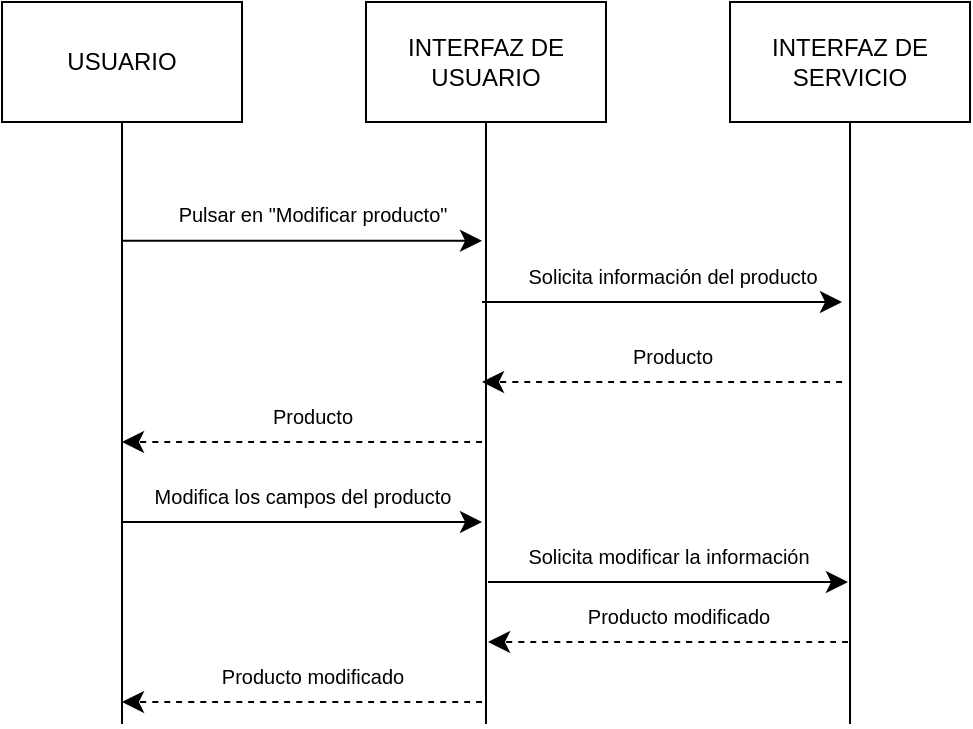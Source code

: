 <mxfile version="25.0.3">
  <diagram id="SjfkGviClR8BOT-9S4_E" name="Página-1">
    <mxGraphModel dx="1083" dy="791" grid="1" gridSize="10" guides="1" tooltips="1" connect="1" arrows="1" fold="1" page="0" pageScale="1" pageWidth="2339" pageHeight="3300" math="0" shadow="0">
      <root>
        <mxCell id="0" />
        <mxCell id="1" parent="0" />
        <mxCell id="HRm_fK4qUfykzisZ9i_X-1" style="edgeStyle=none;curved=1;rounded=0;orthogonalLoop=1;jettySize=auto;html=1;exitX=0.5;exitY=1;exitDx=0;exitDy=0;entryX=0.5;entryY=0;entryDx=0;entryDy=0;fontSize=12;startSize=8;endSize=8;endArrow=none;endFill=0;" edge="1" parent="1" source="HRm_fK4qUfykzisZ9i_X-2">
          <mxGeometry relative="1" as="geometry">
            <mxPoint x="-170" y="281" as="targetPoint" />
          </mxGeometry>
        </mxCell>
        <mxCell id="HRm_fK4qUfykzisZ9i_X-2" value="USUARIO" style="rounded=0;whiteSpace=wrap;html=1;" vertex="1" parent="1">
          <mxGeometry x="-230" y="-80" width="120" height="60" as="geometry" />
        </mxCell>
        <mxCell id="HRm_fK4qUfykzisZ9i_X-3" style="edgeStyle=none;curved=1;rounded=0;orthogonalLoop=1;jettySize=auto;html=1;exitX=0.5;exitY=1;exitDx=0;exitDy=0;entryX=0.5;entryY=0;entryDx=0;entryDy=0;fontSize=12;startSize=8;endSize=8;endArrow=none;endFill=0;" edge="1" parent="1" source="HRm_fK4qUfykzisZ9i_X-4">
          <mxGeometry relative="1" as="geometry">
            <mxPoint x="12" y="281" as="targetPoint" />
          </mxGeometry>
        </mxCell>
        <mxCell id="HRm_fK4qUfykzisZ9i_X-4" value="INTERFAZ DE USUARIO" style="rounded=0;whiteSpace=wrap;html=1;" vertex="1" parent="1">
          <mxGeometry x="-48" y="-80" width="120" height="60" as="geometry" />
        </mxCell>
        <mxCell id="HRm_fK4qUfykzisZ9i_X-5" style="edgeStyle=none;curved=1;rounded=0;orthogonalLoop=1;jettySize=auto;html=1;exitX=0.5;exitY=1;exitDx=0;exitDy=0;entryX=0.5;entryY=0;entryDx=0;entryDy=0;fontSize=12;startSize=8;endSize=8;endArrow=none;endFill=0;" edge="1" parent="1" source="HRm_fK4qUfykzisZ9i_X-6">
          <mxGeometry relative="1" as="geometry">
            <mxPoint x="194" y="281" as="targetPoint" />
          </mxGeometry>
        </mxCell>
        <mxCell id="HRm_fK4qUfykzisZ9i_X-6" value="INTERFAZ DE SERVICIO" style="rounded=0;whiteSpace=wrap;html=1;" vertex="1" parent="1">
          <mxGeometry x="134" y="-80" width="120" height="60" as="geometry" />
        </mxCell>
        <mxCell id="HRm_fK4qUfykzisZ9i_X-9" value="" style="endArrow=classic;html=1;rounded=0;fontSize=12;startSize=8;endSize=8;curved=1;" edge="1" parent="1">
          <mxGeometry width="50" height="50" relative="1" as="geometry">
            <mxPoint x="10" y="70" as="sourcePoint" />
            <mxPoint x="190" y="70" as="targetPoint" />
          </mxGeometry>
        </mxCell>
        <mxCell id="HRm_fK4qUfykzisZ9i_X-10" value="&lt;font style=&quot;font-size: 10px;&quot;&gt;Solicita información del producto&lt;/font&gt;" style="text;html=1;align=center;verticalAlign=middle;resizable=0;points=[];autosize=1;strokeColor=none;fillColor=none;fontSize=16;" vertex="1" parent="1">
          <mxGeometry x="20" y="40" width="170" height="30" as="geometry" />
        </mxCell>
        <mxCell id="HRm_fK4qUfykzisZ9i_X-11" value="" style="endArrow=classic;html=1;rounded=0;fontSize=12;startSize=8;endSize=8;curved=1;dashed=1;" edge="1" parent="1">
          <mxGeometry width="50" height="50" relative="1" as="geometry">
            <mxPoint x="190" y="110" as="sourcePoint" />
            <mxPoint x="10" y="110" as="targetPoint" />
          </mxGeometry>
        </mxCell>
        <mxCell id="HRm_fK4qUfykzisZ9i_X-12" value="&lt;font style=&quot;font-size: 10px;&quot;&gt;Producto&lt;/font&gt;" style="text;html=1;align=center;verticalAlign=middle;resizable=0;points=[];autosize=1;strokeColor=none;fillColor=none;fontSize=16;" vertex="1" parent="1">
          <mxGeometry x="75" y="80" width="60" height="30" as="geometry" />
        </mxCell>
        <mxCell id="HRm_fK4qUfykzisZ9i_X-13" value="" style="endArrow=classic;html=1;rounded=0;fontSize=12;startSize=8;endSize=8;curved=1;dashed=1;" edge="1" parent="1">
          <mxGeometry width="50" height="50" relative="1" as="geometry">
            <mxPoint x="10" y="140" as="sourcePoint" />
            <mxPoint x="-170" y="140" as="targetPoint" />
          </mxGeometry>
        </mxCell>
        <mxCell id="HRm_fK4qUfykzisZ9i_X-14" value="&lt;font style=&quot;font-size: 10px;&quot;&gt;Producto&lt;/font&gt;" style="text;html=1;align=center;verticalAlign=middle;resizable=0;points=[];autosize=1;strokeColor=none;fillColor=none;fontSize=16;" vertex="1" parent="1">
          <mxGeometry x="-105" y="110" width="60" height="30" as="geometry" />
        </mxCell>
        <mxCell id="HRm_fK4qUfykzisZ9i_X-15" value="" style="endArrow=classic;html=1;rounded=0;fontSize=12;startSize=8;endSize=8;curved=1;" edge="1" parent="1">
          <mxGeometry width="50" height="50" relative="1" as="geometry">
            <mxPoint x="-170" y="39.43" as="sourcePoint" />
            <mxPoint x="10" y="39.43" as="targetPoint" />
          </mxGeometry>
        </mxCell>
        <mxCell id="HRm_fK4qUfykzisZ9i_X-16" value="&lt;font style=&quot;font-size: 10px;&quot;&gt;Pulsar en &quot;Modificar producto&quot;&lt;/font&gt;" style="text;html=1;align=center;verticalAlign=middle;resizable=0;points=[];autosize=1;strokeColor=none;fillColor=none;fontSize=16;" vertex="1" parent="1">
          <mxGeometry x="-155" y="9.43" width="160" height="30" as="geometry" />
        </mxCell>
        <mxCell id="HRm_fK4qUfykzisZ9i_X-17" value="" style="endArrow=classic;html=1;rounded=0;fontSize=12;startSize=8;endSize=8;curved=1;" edge="1" parent="1">
          <mxGeometry width="50" height="50" relative="1" as="geometry">
            <mxPoint x="-170" y="180" as="sourcePoint" />
            <mxPoint x="10" y="180" as="targetPoint" />
          </mxGeometry>
        </mxCell>
        <mxCell id="HRm_fK4qUfykzisZ9i_X-18" value="&lt;font style=&quot;font-size: 10px;&quot;&gt;Modifica los campos del producto&lt;/font&gt;" style="text;html=1;align=center;verticalAlign=middle;resizable=0;points=[];autosize=1;strokeColor=none;fillColor=none;fontSize=16;" vertex="1" parent="1">
          <mxGeometry x="-165" y="150" width="170" height="30" as="geometry" />
        </mxCell>
        <mxCell id="HRm_fK4qUfykzisZ9i_X-20" value="" style="endArrow=classic;html=1;rounded=0;fontSize=12;startSize=8;endSize=8;curved=1;" edge="1" parent="1">
          <mxGeometry width="50" height="50" relative="1" as="geometry">
            <mxPoint x="13" y="210" as="sourcePoint" />
            <mxPoint x="193" y="210" as="targetPoint" />
          </mxGeometry>
        </mxCell>
        <mxCell id="HRm_fK4qUfykzisZ9i_X-21" value="&lt;font style=&quot;font-size: 10px;&quot;&gt;Solicita modificar la información&lt;/font&gt;" style="text;html=1;align=center;verticalAlign=middle;resizable=0;points=[];autosize=1;strokeColor=none;fillColor=none;fontSize=16;" vertex="1" parent="1">
          <mxGeometry x="23" y="180" width="160" height="30" as="geometry" />
        </mxCell>
        <mxCell id="HRm_fK4qUfykzisZ9i_X-22" value="" style="endArrow=classic;html=1;rounded=0;fontSize=12;startSize=8;endSize=8;curved=1;dashed=1;" edge="1" parent="1">
          <mxGeometry width="50" height="50" relative="1" as="geometry">
            <mxPoint x="193" y="240" as="sourcePoint" />
            <mxPoint x="13" y="240" as="targetPoint" />
          </mxGeometry>
        </mxCell>
        <mxCell id="HRm_fK4qUfykzisZ9i_X-23" value="&lt;font style=&quot;font-size: 10px;&quot;&gt;Producto modificado&lt;/font&gt;" style="text;html=1;align=center;verticalAlign=middle;resizable=0;points=[];autosize=1;strokeColor=none;fillColor=none;fontSize=16;" vertex="1" parent="1">
          <mxGeometry x="53" y="210" width="110" height="30" as="geometry" />
        </mxCell>
        <mxCell id="HRm_fK4qUfykzisZ9i_X-24" value="" style="endArrow=classic;html=1;rounded=0;fontSize=12;startSize=8;endSize=8;curved=1;dashed=1;" edge="1" parent="1">
          <mxGeometry width="50" height="50" relative="1" as="geometry">
            <mxPoint x="10" y="270" as="sourcePoint" />
            <mxPoint x="-170" y="270" as="targetPoint" />
          </mxGeometry>
        </mxCell>
        <mxCell id="HRm_fK4qUfykzisZ9i_X-25" value="&lt;font style=&quot;font-size: 10px;&quot;&gt;Producto modificado&lt;/font&gt;" style="text;html=1;align=center;verticalAlign=middle;resizable=0;points=[];autosize=1;strokeColor=none;fillColor=none;fontSize=16;" vertex="1" parent="1">
          <mxGeometry x="-130" y="240" width="110" height="30" as="geometry" />
        </mxCell>
      </root>
    </mxGraphModel>
  </diagram>
</mxfile>
